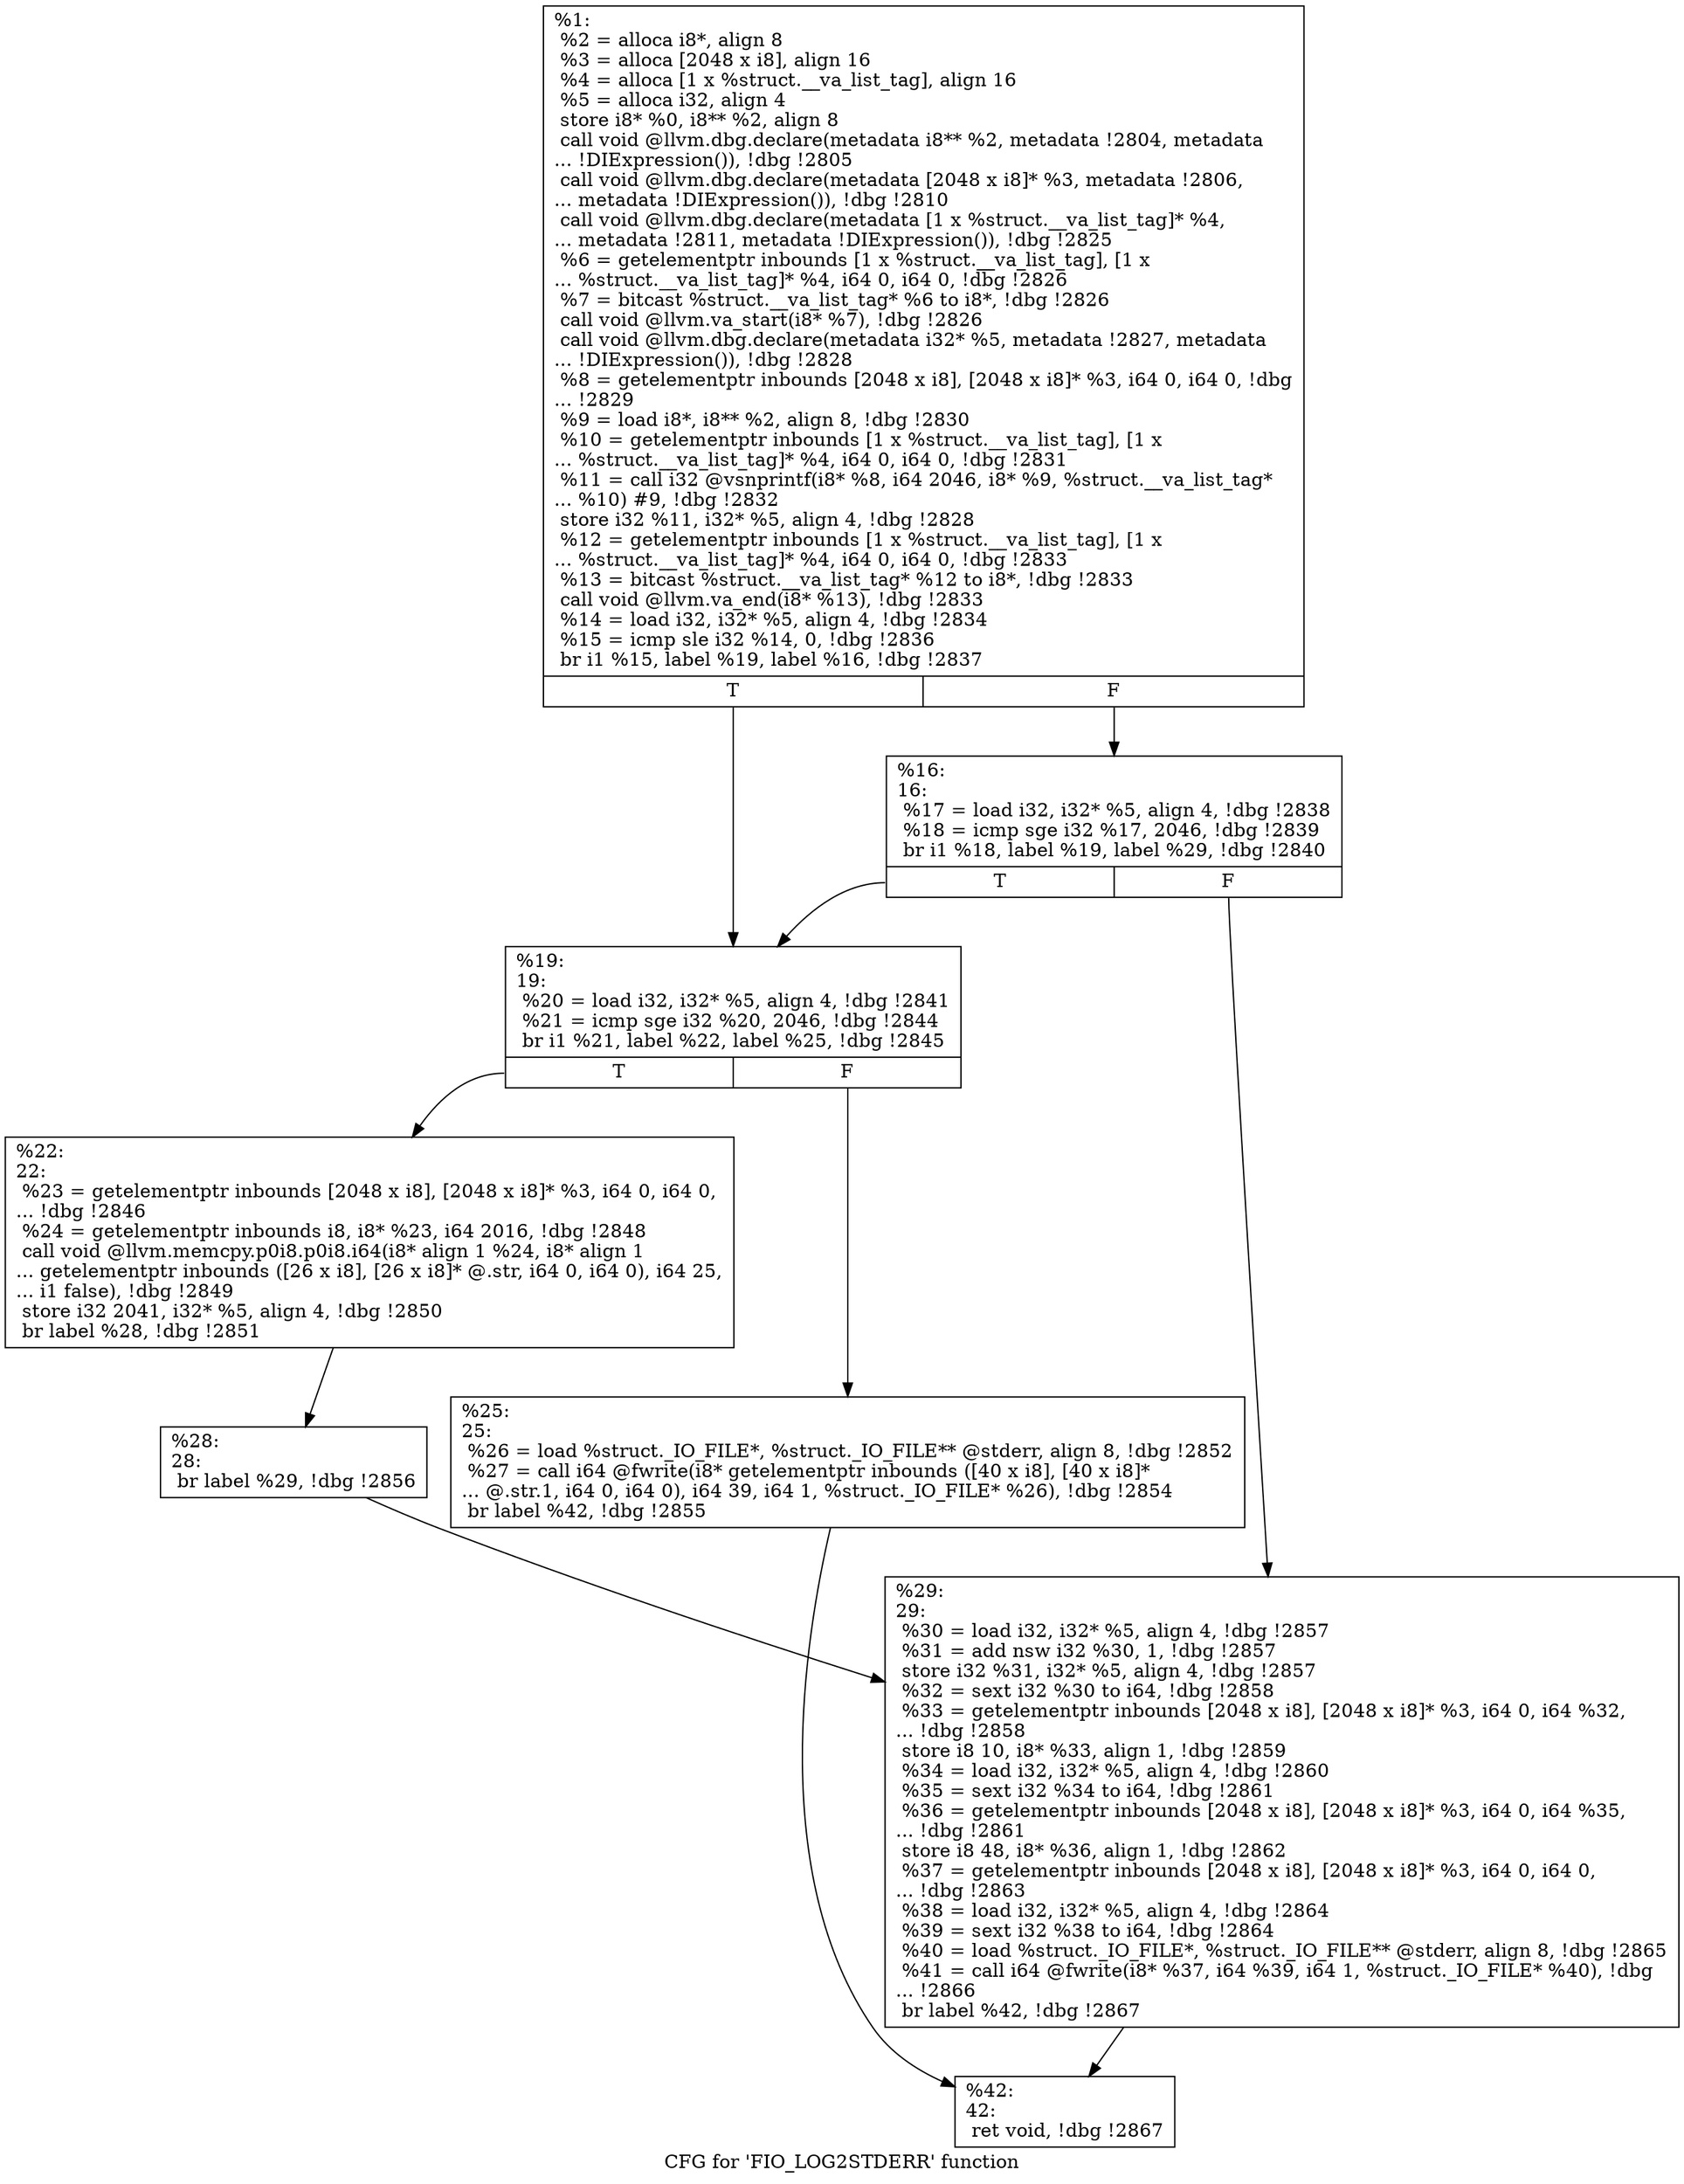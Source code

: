 digraph "CFG for 'FIO_LOG2STDERR' function" {
	label="CFG for 'FIO_LOG2STDERR' function";

	Node0x5568513c2090 [shape=record,label="{%1:\l  %2 = alloca i8*, align 8\l  %3 = alloca [2048 x i8], align 16\l  %4 = alloca [1 x %struct.__va_list_tag], align 16\l  %5 = alloca i32, align 4\l  store i8* %0, i8** %2, align 8\l  call void @llvm.dbg.declare(metadata i8** %2, metadata !2804, metadata\l... !DIExpression()), !dbg !2805\l  call void @llvm.dbg.declare(metadata [2048 x i8]* %3, metadata !2806,\l... metadata !DIExpression()), !dbg !2810\l  call void @llvm.dbg.declare(metadata [1 x %struct.__va_list_tag]* %4,\l... metadata !2811, metadata !DIExpression()), !dbg !2825\l  %6 = getelementptr inbounds [1 x %struct.__va_list_tag], [1 x\l... %struct.__va_list_tag]* %4, i64 0, i64 0, !dbg !2826\l  %7 = bitcast %struct.__va_list_tag* %6 to i8*, !dbg !2826\l  call void @llvm.va_start(i8* %7), !dbg !2826\l  call void @llvm.dbg.declare(metadata i32* %5, metadata !2827, metadata\l... !DIExpression()), !dbg !2828\l  %8 = getelementptr inbounds [2048 x i8], [2048 x i8]* %3, i64 0, i64 0, !dbg\l... !2829\l  %9 = load i8*, i8** %2, align 8, !dbg !2830\l  %10 = getelementptr inbounds [1 x %struct.__va_list_tag], [1 x\l... %struct.__va_list_tag]* %4, i64 0, i64 0, !dbg !2831\l  %11 = call i32 @vsnprintf(i8* %8, i64 2046, i8* %9, %struct.__va_list_tag*\l... %10) #9, !dbg !2832\l  store i32 %11, i32* %5, align 4, !dbg !2828\l  %12 = getelementptr inbounds [1 x %struct.__va_list_tag], [1 x\l... %struct.__va_list_tag]* %4, i64 0, i64 0, !dbg !2833\l  %13 = bitcast %struct.__va_list_tag* %12 to i8*, !dbg !2833\l  call void @llvm.va_end(i8* %13), !dbg !2833\l  %14 = load i32, i32* %5, align 4, !dbg !2834\l  %15 = icmp sle i32 %14, 0, !dbg !2836\l  br i1 %15, label %19, label %16, !dbg !2837\l|{<s0>T|<s1>F}}"];
	Node0x5568513c2090:s0 -> Node0x5568513c2130;
	Node0x5568513c2090:s1 -> Node0x5568513c20e0;
	Node0x5568513c20e0 [shape=record,label="{%16:\l16:                                               \l  %17 = load i32, i32* %5, align 4, !dbg !2838\l  %18 = icmp sge i32 %17, 2046, !dbg !2839\l  br i1 %18, label %19, label %29, !dbg !2840\l|{<s0>T|<s1>F}}"];
	Node0x5568513c20e0:s0 -> Node0x5568513c2130;
	Node0x5568513c20e0:s1 -> Node0x5568513c2270;
	Node0x5568513c2130 [shape=record,label="{%19:\l19:                                               \l  %20 = load i32, i32* %5, align 4, !dbg !2841\l  %21 = icmp sge i32 %20, 2046, !dbg !2844\l  br i1 %21, label %22, label %25, !dbg !2845\l|{<s0>T|<s1>F}}"];
	Node0x5568513c2130:s0 -> Node0x5568513c2180;
	Node0x5568513c2130:s1 -> Node0x5568513c21d0;
	Node0x5568513c2180 [shape=record,label="{%22:\l22:                                               \l  %23 = getelementptr inbounds [2048 x i8], [2048 x i8]* %3, i64 0, i64 0,\l... !dbg !2846\l  %24 = getelementptr inbounds i8, i8* %23, i64 2016, !dbg !2848\l  call void @llvm.memcpy.p0i8.p0i8.i64(i8* align 1 %24, i8* align 1\l... getelementptr inbounds ([26 x i8], [26 x i8]* @.str, i64 0, i64 0), i64 25,\l... i1 false), !dbg !2849\l  store i32 2041, i32* %5, align 4, !dbg !2850\l  br label %28, !dbg !2851\l}"];
	Node0x5568513c2180 -> Node0x5568513c2220;
	Node0x5568513c21d0 [shape=record,label="{%25:\l25:                                               \l  %26 = load %struct._IO_FILE*, %struct._IO_FILE** @stderr, align 8, !dbg !2852\l  %27 = call i64 @fwrite(i8* getelementptr inbounds ([40 x i8], [40 x i8]*\l... @.str.1, i64 0, i64 0), i64 39, i64 1, %struct._IO_FILE* %26), !dbg !2854\l  br label %42, !dbg !2855\l}"];
	Node0x5568513c21d0 -> Node0x5568513c22c0;
	Node0x5568513c2220 [shape=record,label="{%28:\l28:                                               \l  br label %29, !dbg !2856\l}"];
	Node0x5568513c2220 -> Node0x5568513c2270;
	Node0x5568513c2270 [shape=record,label="{%29:\l29:                                               \l  %30 = load i32, i32* %5, align 4, !dbg !2857\l  %31 = add nsw i32 %30, 1, !dbg !2857\l  store i32 %31, i32* %5, align 4, !dbg !2857\l  %32 = sext i32 %30 to i64, !dbg !2858\l  %33 = getelementptr inbounds [2048 x i8], [2048 x i8]* %3, i64 0, i64 %32,\l... !dbg !2858\l  store i8 10, i8* %33, align 1, !dbg !2859\l  %34 = load i32, i32* %5, align 4, !dbg !2860\l  %35 = sext i32 %34 to i64, !dbg !2861\l  %36 = getelementptr inbounds [2048 x i8], [2048 x i8]* %3, i64 0, i64 %35,\l... !dbg !2861\l  store i8 48, i8* %36, align 1, !dbg !2862\l  %37 = getelementptr inbounds [2048 x i8], [2048 x i8]* %3, i64 0, i64 0,\l... !dbg !2863\l  %38 = load i32, i32* %5, align 4, !dbg !2864\l  %39 = sext i32 %38 to i64, !dbg !2864\l  %40 = load %struct._IO_FILE*, %struct._IO_FILE** @stderr, align 8, !dbg !2865\l  %41 = call i64 @fwrite(i8* %37, i64 %39, i64 1, %struct._IO_FILE* %40), !dbg\l... !2866\l  br label %42, !dbg !2867\l}"];
	Node0x5568513c2270 -> Node0x5568513c22c0;
	Node0x5568513c22c0 [shape=record,label="{%42:\l42:                                               \l  ret void, !dbg !2867\l}"];
}
